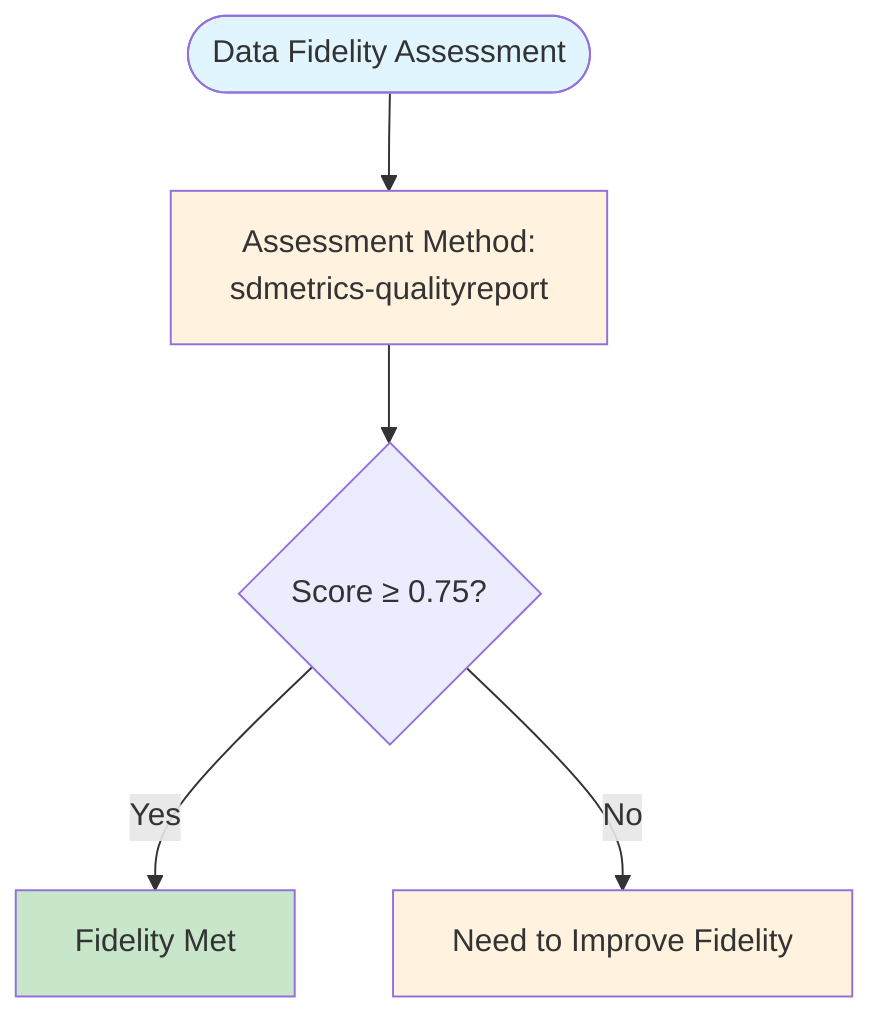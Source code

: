 flowchart TD
    Start([Data Fidelity Assessment])
    Method[Assessment Method:<br/>sdmetrics-qualityreport]
    Check{Score ≥ 0.75?}
    Pass[Fidelity Met]
    Fail[Need to Improve Fidelity]

    Start --> Method
    Method --> Check
    Check -->|Yes| Pass
    Check -->|No| Fail

    style Start fill:#e1f5fe
    style Pass fill:#c8e6c9
    style Fail fill:#fff3e0
    style Method fill:#fff3e0